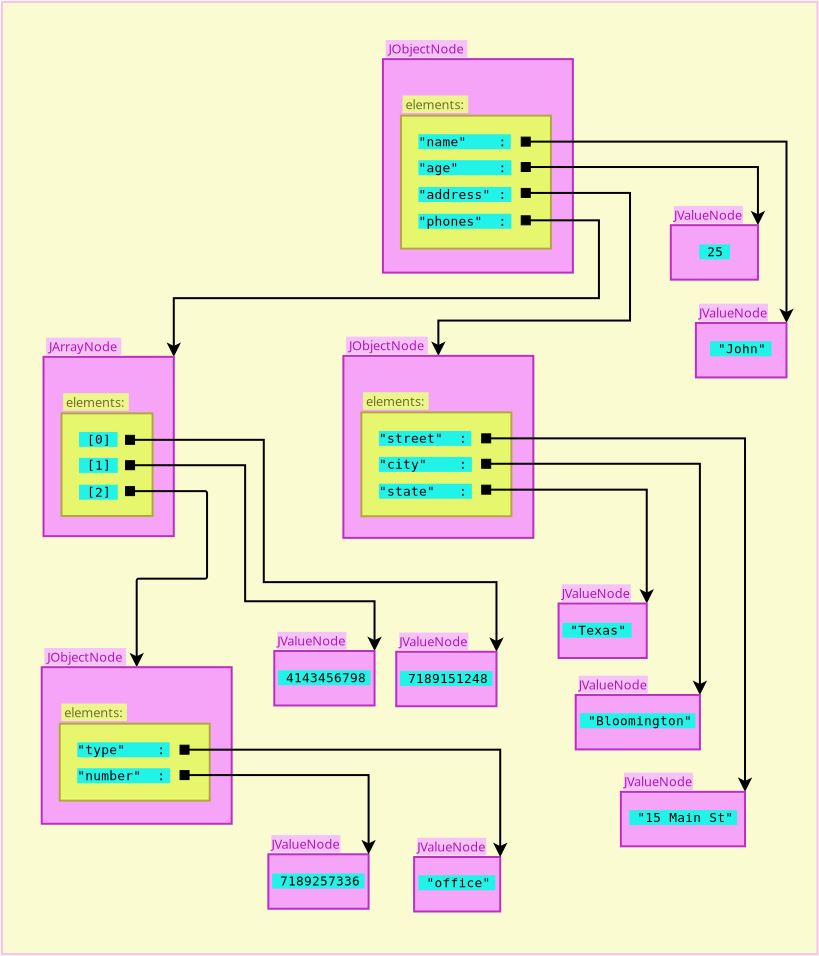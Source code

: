<?xml version="1.0" encoding="UTF-8"?>
<dia:diagram xmlns:dia="http://www.lysator.liu.se/~alla/dia/">
  <dia:layer name="Background" visible="true" active="true">
    <dia:object type="Standard - Box" version="0" id="O0">
      <dia:attribute name="obj_pos">
        <dia:point val="1.76,-0.874"/>
      </dia:attribute>
      <dia:attribute name="obj_bb">
        <dia:rectangle val="1.711,-0.924;42.581,46.781"/>
      </dia:attribute>
      <dia:attribute name="elem_corner">
        <dia:point val="1.76,-0.874"/>
      </dia:attribute>
      <dia:attribute name="elem_width">
        <dia:real val="40.77"/>
      </dia:attribute>
      <dia:attribute name="elem_height">
        <dia:real val="47.605"/>
      </dia:attribute>
      <dia:attribute name="border_width">
        <dia:real val="0.1"/>
      </dia:attribute>
      <dia:attribute name="border_color">
        <dia:color val="#f7c1f9"/>
      </dia:attribute>
      <dia:attribute name="show_background">
        <dia:boolean val="false"/>
      </dia:attribute>
    </dia:object>
    <dia:object type="Standard - Box" version="0" id="O1">
      <dia:attribute name="obj_pos">
        <dia:point val="20.806,1.982"/>
      </dia:attribute>
      <dia:attribute name="obj_bb">
        <dia:rectangle val="20.756,1.932;30.354,12.707"/>
      </dia:attribute>
      <dia:attribute name="elem_corner">
        <dia:point val="20.806,1.982"/>
      </dia:attribute>
      <dia:attribute name="elem_width">
        <dia:real val="9.498"/>
      </dia:attribute>
      <dia:attribute name="elem_height">
        <dia:real val="10.675"/>
      </dia:attribute>
      <dia:attribute name="border_width">
        <dia:real val="0.1"/>
      </dia:attribute>
      <dia:attribute name="border_color">
        <dia:color val="#ba2fc4"/>
      </dia:attribute>
      <dia:attribute name="inner_color">
        <dia:color val="#f5a4f8"/>
      </dia:attribute>
      <dia:attribute name="show_background">
        <dia:boolean val="true"/>
      </dia:attribute>
    </dia:object>
    <dia:object type="Standard - Box" version="0" id="O2">
      <dia:attribute name="obj_pos">
        <dia:point val="21.706,4.807"/>
      </dia:attribute>
      <dia:attribute name="obj_bb">
        <dia:rectangle val="21.656,4.757;29.256,11.507"/>
      </dia:attribute>
      <dia:attribute name="elem_corner">
        <dia:point val="21.706,4.807"/>
      </dia:attribute>
      <dia:attribute name="elem_width">
        <dia:real val="7.5"/>
      </dia:attribute>
      <dia:attribute name="elem_height">
        <dia:real val="6.65"/>
      </dia:attribute>
      <dia:attribute name="border_width">
        <dia:real val="0.1"/>
      </dia:attribute>
      <dia:attribute name="border_color">
        <dia:color val="#b2a83f"/>
      </dia:attribute>
      <dia:attribute name="inner_color">
        <dia:color val="#e7f76d"/>
      </dia:attribute>
      <dia:attribute name="show_background">
        <dia:boolean val="true"/>
      </dia:attribute>
    </dia:object>
    <dia:object type="Standard - Text" version="1" id="O3">
      <dia:attribute name="obj_pos">
        <dia:point val="22.581,6.332"/>
      </dia:attribute>
      <dia:attribute name="obj_bb">
        <dia:rectangle val="22.581,5.718;27.219,6.519"/>
      </dia:attribute>
      <dia:attribute name="text">
        <dia:composite type="text">
          <dia:attribute name="string">
            <dia:string>#"name"    : #</dia:string>
          </dia:attribute>
          <dia:attribute name="font">
            <dia:font family="Bitstream Vera Sans Mono" style="0" name="Courier"/>
          </dia:attribute>
          <dia:attribute name="height">
            <dia:real val="0.8"/>
          </dia:attribute>
          <dia:attribute name="pos">
            <dia:point val="22.581,6.332"/>
          </dia:attribute>
          <dia:attribute name="color">
            <dia:color val="#000000"/>
          </dia:attribute>
          <dia:attribute name="alignment">
            <dia:enum val="0"/>
          </dia:attribute>
        </dia:composite>
      </dia:attribute>
      <dia:attribute name="valign">
        <dia:enum val="3"/>
      </dia:attribute>
      <dia:attribute name="fill_color">
        <dia:color val="#21f3e9"/>
      </dia:attribute>
      <dia:attribute name="show_background">
        <dia:boolean val="true"/>
      </dia:attribute>
    </dia:object>
    <dia:object type="Standard - Text" version="1" id="O4">
      <dia:attribute name="obj_pos">
        <dia:point val="22.581,7.632"/>
      </dia:attribute>
      <dia:attribute name="obj_bb">
        <dia:rectangle val="22.581,7.016;27.249,7.822"/>
      </dia:attribute>
      <dia:attribute name="text">
        <dia:composite type="text">
          <dia:attribute name="string">
            <dia:string>#"age"     : #</dia:string>
          </dia:attribute>
          <dia:attribute name="font">
            <dia:font family="Bitstream Vera Sans Mono" style="0" name="Courier"/>
          </dia:attribute>
          <dia:attribute name="height">
            <dia:real val="0.804"/>
          </dia:attribute>
          <dia:attribute name="pos">
            <dia:point val="22.581,7.632"/>
          </dia:attribute>
          <dia:attribute name="color">
            <dia:color val="#000000"/>
          </dia:attribute>
          <dia:attribute name="alignment">
            <dia:enum val="0"/>
          </dia:attribute>
        </dia:composite>
      </dia:attribute>
      <dia:attribute name="valign">
        <dia:enum val="3"/>
      </dia:attribute>
      <dia:attribute name="fill_color">
        <dia:color val="#21f3e9"/>
      </dia:attribute>
      <dia:attribute name="show_background">
        <dia:boolean val="true"/>
      </dia:attribute>
    </dia:object>
    <dia:object type="Standard - Text" version="1" id="O5">
      <dia:attribute name="obj_pos">
        <dia:point val="22.581,8.972"/>
      </dia:attribute>
      <dia:attribute name="obj_bb">
        <dia:rectangle val="22.581,8.356;27.249,9.162"/>
      </dia:attribute>
      <dia:attribute name="text">
        <dia:composite type="text">
          <dia:attribute name="string">
            <dia:string>#"address" : #</dia:string>
          </dia:attribute>
          <dia:attribute name="font">
            <dia:font family="Bitstream Vera Sans Mono" style="0" name="Courier"/>
          </dia:attribute>
          <dia:attribute name="height">
            <dia:real val="0.804"/>
          </dia:attribute>
          <dia:attribute name="pos">
            <dia:point val="22.581,8.972"/>
          </dia:attribute>
          <dia:attribute name="color">
            <dia:color val="#000000"/>
          </dia:attribute>
          <dia:attribute name="alignment">
            <dia:enum val="0"/>
          </dia:attribute>
        </dia:composite>
      </dia:attribute>
      <dia:attribute name="valign">
        <dia:enum val="3"/>
      </dia:attribute>
      <dia:attribute name="fill_color">
        <dia:color val="#21f3e9"/>
      </dia:attribute>
      <dia:attribute name="show_background">
        <dia:boolean val="true"/>
      </dia:attribute>
    </dia:object>
    <dia:object type="Standard - Text" version="1" id="O6">
      <dia:attribute name="obj_pos">
        <dia:point val="22.581,10.312"/>
      </dia:attribute>
      <dia:attribute name="obj_bb">
        <dia:rectangle val="22.581,9.696;27.249,10.502"/>
      </dia:attribute>
      <dia:attribute name="text">
        <dia:composite type="text">
          <dia:attribute name="string">
            <dia:string>#"phones"  : #</dia:string>
          </dia:attribute>
          <dia:attribute name="font">
            <dia:font family="Bitstream Vera Sans Mono" style="0" name="Courier"/>
          </dia:attribute>
          <dia:attribute name="height">
            <dia:real val="0.804"/>
          </dia:attribute>
          <dia:attribute name="pos">
            <dia:point val="22.581,10.312"/>
          </dia:attribute>
          <dia:attribute name="color">
            <dia:color val="#000000"/>
          </dia:attribute>
          <dia:attribute name="alignment">
            <dia:enum val="0"/>
          </dia:attribute>
        </dia:composite>
      </dia:attribute>
      <dia:attribute name="valign">
        <dia:enum val="3"/>
      </dia:attribute>
      <dia:attribute name="fill_color">
        <dia:color val="#21f3e9"/>
      </dia:attribute>
      <dia:attribute name="show_background">
        <dia:boolean val="true"/>
      </dia:attribute>
    </dia:object>
    <dia:object type="Standard - Box" version="0" id="O7">
      <dia:attribute name="obj_pos">
        <dia:point val="27.722,5.882"/>
      </dia:attribute>
      <dia:attribute name="obj_bb">
        <dia:rectangle val="27.722,5.882;28.172,6.332"/>
      </dia:attribute>
      <dia:attribute name="elem_corner">
        <dia:point val="27.722,5.882"/>
      </dia:attribute>
      <dia:attribute name="elem_width">
        <dia:real val="0.45"/>
      </dia:attribute>
      <dia:attribute name="elem_height">
        <dia:real val="0.45"/>
      </dia:attribute>
      <dia:attribute name="border_width">
        <dia:real val="4.147e-40"/>
      </dia:attribute>
      <dia:attribute name="inner_color">
        <dia:color val="#000000"/>
      </dia:attribute>
      <dia:attribute name="show_background">
        <dia:boolean val="true"/>
      </dia:attribute>
    </dia:object>
    <dia:object type="Standard - Box" version="0" id="O8">
      <dia:attribute name="obj_pos">
        <dia:point val="27.722,7.152"/>
      </dia:attribute>
      <dia:attribute name="obj_bb">
        <dia:rectangle val="27.722,7.152;28.172,7.602"/>
      </dia:attribute>
      <dia:attribute name="elem_corner">
        <dia:point val="27.722,7.152"/>
      </dia:attribute>
      <dia:attribute name="elem_width">
        <dia:real val="0.45"/>
      </dia:attribute>
      <dia:attribute name="elem_height">
        <dia:real val="0.45"/>
      </dia:attribute>
      <dia:attribute name="border_width">
        <dia:real val="4.147e-40"/>
      </dia:attribute>
      <dia:attribute name="inner_color">
        <dia:color val="#000000"/>
      </dia:attribute>
      <dia:attribute name="show_background">
        <dia:boolean val="true"/>
      </dia:attribute>
    </dia:object>
    <dia:object type="Standard - Box" version="0" id="O9">
      <dia:attribute name="obj_pos">
        <dia:point val="27.722,8.447"/>
      </dia:attribute>
      <dia:attribute name="obj_bb">
        <dia:rectangle val="27.722,8.447;28.172,8.897"/>
      </dia:attribute>
      <dia:attribute name="elem_corner">
        <dia:point val="27.722,8.447"/>
      </dia:attribute>
      <dia:attribute name="elem_width">
        <dia:real val="0.45"/>
      </dia:attribute>
      <dia:attribute name="elem_height">
        <dia:real val="0.45"/>
      </dia:attribute>
      <dia:attribute name="border_width">
        <dia:real val="4.147e-40"/>
      </dia:attribute>
      <dia:attribute name="inner_color">
        <dia:color val="#000000"/>
      </dia:attribute>
      <dia:attribute name="show_background">
        <dia:boolean val="true"/>
      </dia:attribute>
    </dia:object>
    <dia:object type="Standard - Box" version="0" id="O10">
      <dia:attribute name="obj_pos">
        <dia:point val="27.722,9.817"/>
      </dia:attribute>
      <dia:attribute name="obj_bb">
        <dia:rectangle val="27.722,9.817;28.172,10.267"/>
      </dia:attribute>
      <dia:attribute name="elem_corner">
        <dia:point val="27.722,9.817"/>
      </dia:attribute>
      <dia:attribute name="elem_width">
        <dia:real val="0.45"/>
      </dia:attribute>
      <dia:attribute name="elem_height">
        <dia:real val="0.45"/>
      </dia:attribute>
      <dia:attribute name="border_width">
        <dia:real val="4.147e-40"/>
      </dia:attribute>
      <dia:attribute name="inner_color">
        <dia:color val="#000000"/>
      </dia:attribute>
      <dia:attribute name="show_background">
        <dia:boolean val="true"/>
      </dia:attribute>
    </dia:object>
    <dia:object type="Standard - Text" version="1" id="O11">
      <dia:attribute name="obj_pos">
        <dia:point val="20.936,1.707"/>
      </dia:attribute>
      <dia:attribute name="obj_bb">
        <dia:rectangle val="20.936,1.093;25.312,1.894"/>
      </dia:attribute>
      <dia:attribute name="text">
        <dia:composite type="text">
          <dia:attribute name="string">
            <dia:string># JObjectNode #</dia:string>
          </dia:attribute>
          <dia:attribute name="font">
            <dia:font family="sans" style="0" name="Helvetica"/>
          </dia:attribute>
          <dia:attribute name="height">
            <dia:real val="0.8"/>
          </dia:attribute>
          <dia:attribute name="pos">
            <dia:point val="20.936,1.707"/>
          </dia:attribute>
          <dia:attribute name="color">
            <dia:color val="#b116bc"/>
          </dia:attribute>
          <dia:attribute name="alignment">
            <dia:enum val="0"/>
          </dia:attribute>
        </dia:composite>
      </dia:attribute>
      <dia:attribute name="valign">
        <dia:enum val="3"/>
      </dia:attribute>
      <dia:attribute name="fill_color">
        <dia:color val="#f7c1f9"/>
      </dia:attribute>
      <dia:attribute name="show_background">
        <dia:boolean val="true"/>
      </dia:attribute>
    </dia:object>
    <dia:object type="Standard - Text" version="1" id="O12">
      <dia:attribute name="obj_pos">
        <dia:point val="21.785,4.486"/>
      </dia:attribute>
      <dia:attribute name="obj_bb">
        <dia:rectangle val="21.785,3.873;25.396,4.674"/>
      </dia:attribute>
      <dia:attribute name="text">
        <dia:composite type="text">
          <dia:attribute name="string">
            <dia:string># elements: #</dia:string>
          </dia:attribute>
          <dia:attribute name="font">
            <dia:font family="sans" style="0" name="Helvetica"/>
          </dia:attribute>
          <dia:attribute name="height">
            <dia:real val="0.8"/>
          </dia:attribute>
          <dia:attribute name="pos">
            <dia:point val="21.785,4.486"/>
          </dia:attribute>
          <dia:attribute name="color">
            <dia:color val="#756e27"/>
          </dia:attribute>
          <dia:attribute name="alignment">
            <dia:enum val="0"/>
          </dia:attribute>
        </dia:composite>
      </dia:attribute>
      <dia:attribute name="valign">
        <dia:enum val="3"/>
      </dia:attribute>
      <dia:attribute name="fill_color">
        <dia:color val="#ebf78d"/>
      </dia:attribute>
      <dia:attribute name="show_background">
        <dia:boolean val="true"/>
      </dia:attribute>
    </dia:object>
    <dia:object type="Standard - ZigZagLine" version="1" id="O13">
      <dia:attribute name="obj_pos">
        <dia:point val="28.172,6.107"/>
      </dia:attribute>
      <dia:attribute name="obj_bb">
        <dia:rectangle val="28.122,6.057;41.345,15.286"/>
      </dia:attribute>
      <dia:attribute name="orth_points">
        <dia:point val="28.172,6.107"/>
        <dia:point val="40.984,6.107"/>
        <dia:point val="40.984,15.174"/>
      </dia:attribute>
      <dia:attribute name="orth_orient">
        <dia:enum val="0"/>
        <dia:enum val="1"/>
      </dia:attribute>
      <dia:attribute name="autorouting">
        <dia:boolean val="false"/>
      </dia:attribute>
      <dia:attribute name="end_arrow">
        <dia:enum val="22"/>
      </dia:attribute>
      <dia:attribute name="end_arrow_length">
        <dia:real val="0.5"/>
      </dia:attribute>
      <dia:attribute name="end_arrow_width">
        <dia:real val="0.5"/>
      </dia:attribute>
      <dia:connections>
        <dia:connection handle="0" to="O7" connection="4"/>
        <dia:connection handle="1" to="O46" connection="2"/>
      </dia:connections>
    </dia:object>
    <dia:object type="Standard - ZigZagLine" version="1" id="O14">
      <dia:attribute name="obj_pos">
        <dia:point val="28.172,7.377"/>
      </dia:attribute>
      <dia:attribute name="obj_bb">
        <dia:rectangle val="28.122,7.327;39.919,10.396"/>
      </dia:attribute>
      <dia:attribute name="orth_points">
        <dia:point val="28.172,7.377"/>
        <dia:point val="39.557,7.377"/>
        <dia:point val="39.557,10.284"/>
      </dia:attribute>
      <dia:attribute name="orth_orient">
        <dia:enum val="0"/>
        <dia:enum val="1"/>
      </dia:attribute>
      <dia:attribute name="autorouting">
        <dia:boolean val="false"/>
      </dia:attribute>
      <dia:attribute name="end_arrow">
        <dia:enum val="22"/>
      </dia:attribute>
      <dia:attribute name="end_arrow_length">
        <dia:real val="0.5"/>
      </dia:attribute>
      <dia:attribute name="end_arrow_width">
        <dia:real val="0.5"/>
      </dia:attribute>
      <dia:connections>
        <dia:connection handle="0" to="O8" connection="4"/>
        <dia:connection handle="1" to="O43" connection="2"/>
      </dia:connections>
    </dia:object>
    <dia:object type="Standard - ZigZagLine" version="1" id="O15">
      <dia:attribute name="obj_pos">
        <dia:point val="28.172,8.672"/>
      </dia:attribute>
      <dia:attribute name="obj_bb">
        <dia:rectangle val="23.216,8.622;33.211,16.931"/>
      </dia:attribute>
      <dia:attribute name="orth_points">
        <dia:point val="28.172,8.672"/>
        <dia:point val="33.161,8.672"/>
        <dia:point val="33.161,15.054"/>
        <dia:point val="23.578,15.054"/>
        <dia:point val="23.578,16.819"/>
      </dia:attribute>
      <dia:attribute name="orth_orient">
        <dia:enum val="0"/>
        <dia:enum val="1"/>
        <dia:enum val="0"/>
        <dia:enum val="1"/>
      </dia:attribute>
      <dia:attribute name="autorouting">
        <dia:boolean val="false"/>
      </dia:attribute>
      <dia:attribute name="end_arrow">
        <dia:enum val="22"/>
      </dia:attribute>
      <dia:attribute name="end_arrow_length">
        <dia:real val="0.5"/>
      </dia:attribute>
      <dia:attribute name="end_arrow_width">
        <dia:real val="0.5"/>
      </dia:attribute>
      <dia:connections>
        <dia:connection handle="0" to="O9" connection="4"/>
        <dia:connection handle="1" to="O17" connection="1"/>
      </dia:connections>
    </dia:object>
    <dia:object type="Standard - ZigZagLine" version="1" id="O16">
      <dia:attribute name="obj_pos">
        <dia:point val="28.172,10.042"/>
      </dia:attribute>
      <dia:attribute name="obj_bb">
        <dia:rectangle val="9.987,9.992;31.656,16.98"/>
      </dia:attribute>
      <dia:attribute name="orth_points">
        <dia:point val="28.172,10.042"/>
        <dia:point val="31.606,10.042"/>
        <dia:point val="31.606,13.934"/>
        <dia:point val="10.349,13.934"/>
        <dia:point val="10.349,16.868"/>
      </dia:attribute>
      <dia:attribute name="orth_orient">
        <dia:enum val="0"/>
        <dia:enum val="1"/>
        <dia:enum val="0"/>
        <dia:enum val="1"/>
      </dia:attribute>
      <dia:attribute name="autorouting">
        <dia:boolean val="false"/>
      </dia:attribute>
      <dia:attribute name="end_arrow">
        <dia:enum val="22"/>
      </dia:attribute>
      <dia:attribute name="end_arrow_length">
        <dia:real val="0.5"/>
      </dia:attribute>
      <dia:attribute name="end_arrow_width">
        <dia:real val="0.5"/>
      </dia:attribute>
      <dia:connections>
        <dia:connection handle="0" to="O10" connection="4"/>
        <dia:connection handle="1" to="O30" connection="2"/>
      </dia:connections>
    </dia:object>
    <dia:object type="Standard - Box" version="0" id="O17">
      <dia:attribute name="obj_pos">
        <dia:point val="18.829,16.819"/>
      </dia:attribute>
      <dia:attribute name="obj_bb">
        <dia:rectangle val="18.779,16.769;28.377,25.969"/>
      </dia:attribute>
      <dia:attribute name="elem_corner">
        <dia:point val="18.829,16.819"/>
      </dia:attribute>
      <dia:attribute name="elem_width">
        <dia:real val="9.498"/>
      </dia:attribute>
      <dia:attribute name="elem_height">
        <dia:real val="9.1"/>
      </dia:attribute>
      <dia:attribute name="border_width">
        <dia:real val="0.1"/>
      </dia:attribute>
      <dia:attribute name="border_color">
        <dia:color val="#ba2fc4"/>
      </dia:attribute>
      <dia:attribute name="inner_color">
        <dia:color val="#f5a4f8"/>
      </dia:attribute>
      <dia:attribute name="show_background">
        <dia:boolean val="true"/>
      </dia:attribute>
    </dia:object>
    <dia:object type="Standard - Box" version="0" id="O18">
      <dia:attribute name="obj_pos">
        <dia:point val="19.729,19.644"/>
      </dia:attribute>
      <dia:attribute name="obj_bb">
        <dia:rectangle val="19.679,19.594;27.279,24.889"/>
      </dia:attribute>
      <dia:attribute name="elem_corner">
        <dia:point val="19.729,19.644"/>
      </dia:attribute>
      <dia:attribute name="elem_width">
        <dia:real val="7.5"/>
      </dia:attribute>
      <dia:attribute name="elem_height">
        <dia:real val="5.195"/>
      </dia:attribute>
      <dia:attribute name="border_width">
        <dia:real val="0.1"/>
      </dia:attribute>
      <dia:attribute name="border_color">
        <dia:color val="#b2a83f"/>
      </dia:attribute>
      <dia:attribute name="inner_color">
        <dia:color val="#e7f76d"/>
      </dia:attribute>
      <dia:attribute name="show_background">
        <dia:boolean val="true"/>
      </dia:attribute>
    </dia:object>
    <dia:object type="Standard - Text" version="1" id="O19">
      <dia:attribute name="obj_pos">
        <dia:point val="20.604,21.169"/>
      </dia:attribute>
      <dia:attribute name="obj_bb">
        <dia:rectangle val="20.604,20.555;25.242,21.356"/>
      </dia:attribute>
      <dia:attribute name="text">
        <dia:composite type="text">
          <dia:attribute name="string">
            <dia:string>#"street"  : #</dia:string>
          </dia:attribute>
          <dia:attribute name="font">
            <dia:font family="Bitstream Vera Sans Mono" style="0" name="Courier"/>
          </dia:attribute>
          <dia:attribute name="height">
            <dia:real val="0.8"/>
          </dia:attribute>
          <dia:attribute name="pos">
            <dia:point val="20.604,21.169"/>
          </dia:attribute>
          <dia:attribute name="color">
            <dia:color val="#000000"/>
          </dia:attribute>
          <dia:attribute name="alignment">
            <dia:enum val="0"/>
          </dia:attribute>
        </dia:composite>
      </dia:attribute>
      <dia:attribute name="valign">
        <dia:enum val="3"/>
      </dia:attribute>
      <dia:attribute name="fill_color">
        <dia:color val="#21f3e9"/>
      </dia:attribute>
      <dia:attribute name="show_background">
        <dia:boolean val="true"/>
      </dia:attribute>
    </dia:object>
    <dia:object type="Standard - Text" version="1" id="O20">
      <dia:attribute name="obj_pos">
        <dia:point val="20.604,22.469"/>
      </dia:attribute>
      <dia:attribute name="obj_bb">
        <dia:rectangle val="20.604,21.853;25.273,22.659"/>
      </dia:attribute>
      <dia:attribute name="text">
        <dia:composite type="text">
          <dia:attribute name="string">
            <dia:string>#"city"    : #</dia:string>
          </dia:attribute>
          <dia:attribute name="font">
            <dia:font family="Bitstream Vera Sans Mono" style="0" name="Courier"/>
          </dia:attribute>
          <dia:attribute name="height">
            <dia:real val="0.804"/>
          </dia:attribute>
          <dia:attribute name="pos">
            <dia:point val="20.604,22.469"/>
          </dia:attribute>
          <dia:attribute name="color">
            <dia:color val="#000000"/>
          </dia:attribute>
          <dia:attribute name="alignment">
            <dia:enum val="0"/>
          </dia:attribute>
        </dia:composite>
      </dia:attribute>
      <dia:attribute name="valign">
        <dia:enum val="3"/>
      </dia:attribute>
      <dia:attribute name="fill_color">
        <dia:color val="#21f3e9"/>
      </dia:attribute>
      <dia:attribute name="show_background">
        <dia:boolean val="true"/>
      </dia:attribute>
    </dia:object>
    <dia:object type="Standard - Text" version="1" id="O21">
      <dia:attribute name="obj_pos">
        <dia:point val="20.604,23.809"/>
      </dia:attribute>
      <dia:attribute name="obj_bb">
        <dia:rectangle val="20.604,23.193;25.273,23.999"/>
      </dia:attribute>
      <dia:attribute name="text">
        <dia:composite type="text">
          <dia:attribute name="string">
            <dia:string>#"state"   : #</dia:string>
          </dia:attribute>
          <dia:attribute name="font">
            <dia:font family="Bitstream Vera Sans Mono" style="0" name="Courier"/>
          </dia:attribute>
          <dia:attribute name="height">
            <dia:real val="0.804"/>
          </dia:attribute>
          <dia:attribute name="pos">
            <dia:point val="20.604,23.809"/>
          </dia:attribute>
          <dia:attribute name="color">
            <dia:color val="#000000"/>
          </dia:attribute>
          <dia:attribute name="alignment">
            <dia:enum val="0"/>
          </dia:attribute>
        </dia:composite>
      </dia:attribute>
      <dia:attribute name="valign">
        <dia:enum val="3"/>
      </dia:attribute>
      <dia:attribute name="fill_color">
        <dia:color val="#21f3e9"/>
      </dia:attribute>
      <dia:attribute name="show_background">
        <dia:boolean val="true"/>
      </dia:attribute>
    </dia:object>
    <dia:object type="Standard - Box" version="0" id="O22">
      <dia:attribute name="obj_pos">
        <dia:point val="25.745,20.719"/>
      </dia:attribute>
      <dia:attribute name="obj_bb">
        <dia:rectangle val="25.745,20.719;26.195,21.169"/>
      </dia:attribute>
      <dia:attribute name="elem_corner">
        <dia:point val="25.745,20.719"/>
      </dia:attribute>
      <dia:attribute name="elem_width">
        <dia:real val="0.45"/>
      </dia:attribute>
      <dia:attribute name="elem_height">
        <dia:real val="0.45"/>
      </dia:attribute>
      <dia:attribute name="border_width">
        <dia:real val="4.147e-40"/>
      </dia:attribute>
      <dia:attribute name="inner_color">
        <dia:color val="#000000"/>
      </dia:attribute>
      <dia:attribute name="show_background">
        <dia:boolean val="true"/>
      </dia:attribute>
    </dia:object>
    <dia:object type="Standard - Box" version="0" id="O23">
      <dia:attribute name="obj_pos">
        <dia:point val="25.745,21.989"/>
      </dia:attribute>
      <dia:attribute name="obj_bb">
        <dia:rectangle val="25.745,21.989;26.195,22.439"/>
      </dia:attribute>
      <dia:attribute name="elem_corner">
        <dia:point val="25.745,21.989"/>
      </dia:attribute>
      <dia:attribute name="elem_width">
        <dia:real val="0.45"/>
      </dia:attribute>
      <dia:attribute name="elem_height">
        <dia:real val="0.45"/>
      </dia:attribute>
      <dia:attribute name="border_width">
        <dia:real val="4.147e-40"/>
      </dia:attribute>
      <dia:attribute name="inner_color">
        <dia:color val="#000000"/>
      </dia:attribute>
      <dia:attribute name="show_background">
        <dia:boolean val="true"/>
      </dia:attribute>
    </dia:object>
    <dia:object type="Standard - Box" version="0" id="O24">
      <dia:attribute name="obj_pos">
        <dia:point val="25.745,23.284"/>
      </dia:attribute>
      <dia:attribute name="obj_bb">
        <dia:rectangle val="25.745,23.284;26.195,23.734"/>
      </dia:attribute>
      <dia:attribute name="elem_corner">
        <dia:point val="25.745,23.284"/>
      </dia:attribute>
      <dia:attribute name="elem_width">
        <dia:real val="0.45"/>
      </dia:attribute>
      <dia:attribute name="elem_height">
        <dia:real val="0.45"/>
      </dia:attribute>
      <dia:attribute name="border_width">
        <dia:real val="4.147e-40"/>
      </dia:attribute>
      <dia:attribute name="inner_color">
        <dia:color val="#000000"/>
      </dia:attribute>
      <dia:attribute name="show_background">
        <dia:boolean val="true"/>
      </dia:attribute>
    </dia:object>
    <dia:object type="Standard - Text" version="1" id="O25">
      <dia:attribute name="obj_pos">
        <dia:point val="18.959,16.544"/>
      </dia:attribute>
      <dia:attribute name="obj_bb">
        <dia:rectangle val="18.959,15.931;23.335,16.731"/>
      </dia:attribute>
      <dia:attribute name="text">
        <dia:composite type="text">
          <dia:attribute name="string">
            <dia:string># JObjectNode #</dia:string>
          </dia:attribute>
          <dia:attribute name="font">
            <dia:font family="sans" style="0" name="Helvetica"/>
          </dia:attribute>
          <dia:attribute name="height">
            <dia:real val="0.8"/>
          </dia:attribute>
          <dia:attribute name="pos">
            <dia:point val="18.959,16.544"/>
          </dia:attribute>
          <dia:attribute name="color">
            <dia:color val="#b116bc"/>
          </dia:attribute>
          <dia:attribute name="alignment">
            <dia:enum val="0"/>
          </dia:attribute>
        </dia:composite>
      </dia:attribute>
      <dia:attribute name="valign">
        <dia:enum val="3"/>
      </dia:attribute>
      <dia:attribute name="fill_color">
        <dia:color val="#f7c1f9"/>
      </dia:attribute>
      <dia:attribute name="show_background">
        <dia:boolean val="true"/>
      </dia:attribute>
    </dia:object>
    <dia:object type="Standard - Text" version="1" id="O26">
      <dia:attribute name="obj_pos">
        <dia:point val="19.808,19.323"/>
      </dia:attribute>
      <dia:attribute name="obj_bb">
        <dia:rectangle val="19.808,18.71;23.419,19.511"/>
      </dia:attribute>
      <dia:attribute name="text">
        <dia:composite type="text">
          <dia:attribute name="string">
            <dia:string># elements: #</dia:string>
          </dia:attribute>
          <dia:attribute name="font">
            <dia:font family="sans" style="0" name="Helvetica"/>
          </dia:attribute>
          <dia:attribute name="height">
            <dia:real val="0.8"/>
          </dia:attribute>
          <dia:attribute name="pos">
            <dia:point val="19.808,19.323"/>
          </dia:attribute>
          <dia:attribute name="color">
            <dia:color val="#756e27"/>
          </dia:attribute>
          <dia:attribute name="alignment">
            <dia:enum val="0"/>
          </dia:attribute>
        </dia:composite>
      </dia:attribute>
      <dia:attribute name="valign">
        <dia:enum val="3"/>
      </dia:attribute>
      <dia:attribute name="fill_color">
        <dia:color val="#ebf78d"/>
      </dia:attribute>
      <dia:attribute name="show_background">
        <dia:boolean val="true"/>
      </dia:attribute>
    </dia:object>
    <dia:object type="Standard - ZigZagLine" version="1" id="O27">
      <dia:attribute name="obj_pos">
        <dia:point val="26.195,20.944"/>
      </dia:attribute>
      <dia:attribute name="obj_bb">
        <dia:rectangle val="26.145,20.894;39.273,38.728"/>
      </dia:attribute>
      <dia:attribute name="orth_points">
        <dia:point val="26.195,20.944"/>
        <dia:point val="38.911,20.944"/>
        <dia:point val="38.911,38.617"/>
      </dia:attribute>
      <dia:attribute name="orth_orient">
        <dia:enum val="0"/>
        <dia:enum val="1"/>
      </dia:attribute>
      <dia:attribute name="autorouting">
        <dia:boolean val="false"/>
      </dia:attribute>
      <dia:attribute name="end_arrow">
        <dia:enum val="22"/>
      </dia:attribute>
      <dia:attribute name="end_arrow_length">
        <dia:real val="0.5"/>
      </dia:attribute>
      <dia:attribute name="end_arrow_width">
        <dia:real val="0.5"/>
      </dia:attribute>
      <dia:connections>
        <dia:connection handle="0" to="O22" connection="4"/>
        <dia:connection handle="1" to="O55" connection="2"/>
      </dia:connections>
    </dia:object>
    <dia:object type="Standard - ZigZagLine" version="1" id="O28">
      <dia:attribute name="obj_pos">
        <dia:point val="26.195,22.214"/>
      </dia:attribute>
      <dia:attribute name="obj_bb">
        <dia:rectangle val="26.145,22.164;37.016,33.885"/>
      </dia:attribute>
      <dia:attribute name="orth_points">
        <dia:point val="26.195,22.214"/>
        <dia:point val="36.655,22.214"/>
        <dia:point val="36.655,33.773"/>
      </dia:attribute>
      <dia:attribute name="orth_orient">
        <dia:enum val="0"/>
        <dia:enum val="1"/>
      </dia:attribute>
      <dia:attribute name="autorouting">
        <dia:boolean val="false"/>
      </dia:attribute>
      <dia:attribute name="end_arrow">
        <dia:enum val="22"/>
      </dia:attribute>
      <dia:attribute name="end_arrow_length">
        <dia:real val="0.5"/>
      </dia:attribute>
      <dia:attribute name="end_arrow_width">
        <dia:real val="0.5"/>
      </dia:attribute>
      <dia:connections>
        <dia:connection handle="0" to="O23" connection="4"/>
        <dia:connection handle="1" to="O52" connection="2"/>
      </dia:connections>
    </dia:object>
    <dia:object type="Standard - ZigZagLine" version="1" id="O29">
      <dia:attribute name="obj_pos">
        <dia:point val="26.195,23.509"/>
      </dia:attribute>
      <dia:attribute name="obj_bb">
        <dia:rectangle val="26.145,23.459;34.359,29.313"/>
      </dia:attribute>
      <dia:attribute name="orth_points">
        <dia:point val="26.195,23.509"/>
        <dia:point val="33.997,23.509"/>
        <dia:point val="33.997,29.201"/>
      </dia:attribute>
      <dia:attribute name="orth_orient">
        <dia:enum val="0"/>
        <dia:enum val="1"/>
      </dia:attribute>
      <dia:attribute name="autorouting">
        <dia:boolean val="false"/>
      </dia:attribute>
      <dia:attribute name="end_arrow">
        <dia:enum val="22"/>
      </dia:attribute>
      <dia:attribute name="end_arrow_length">
        <dia:real val="0.5"/>
      </dia:attribute>
      <dia:attribute name="end_arrow_width">
        <dia:real val="0.5"/>
      </dia:attribute>
      <dia:connections>
        <dia:connection handle="0" to="O24" connection="4"/>
        <dia:connection handle="1" to="O49" connection="2"/>
      </dia:connections>
    </dia:object>
    <dia:object type="Standard - Box" version="0" id="O30">
      <dia:attribute name="obj_pos">
        <dia:point val="3.836,16.868"/>
      </dia:attribute>
      <dia:attribute name="obj_bb">
        <dia:rectangle val="3.786,16.818;10.399,25.884"/>
      </dia:attribute>
      <dia:attribute name="elem_corner">
        <dia:point val="3.836,16.868"/>
      </dia:attribute>
      <dia:attribute name="elem_width">
        <dia:real val="6.513"/>
      </dia:attribute>
      <dia:attribute name="elem_height">
        <dia:real val="8.966"/>
      </dia:attribute>
      <dia:attribute name="border_width">
        <dia:real val="0.1"/>
      </dia:attribute>
      <dia:attribute name="border_color">
        <dia:color val="#ba2fc4"/>
      </dia:attribute>
      <dia:attribute name="inner_color">
        <dia:color val="#f5a4f8"/>
      </dia:attribute>
      <dia:attribute name="show_background">
        <dia:boolean val="true"/>
      </dia:attribute>
    </dia:object>
    <dia:object type="Standard - Box" version="0" id="O31">
      <dia:attribute name="obj_pos">
        <dia:point val="4.736,19.693"/>
      </dia:attribute>
      <dia:attribute name="obj_bb">
        <dia:rectangle val="4.686,19.643;9.34,24.874"/>
      </dia:attribute>
      <dia:attribute name="elem_corner">
        <dia:point val="4.736,19.693"/>
      </dia:attribute>
      <dia:attribute name="elem_width">
        <dia:real val="4.554"/>
      </dia:attribute>
      <dia:attribute name="elem_height">
        <dia:real val="5.131"/>
      </dia:attribute>
      <dia:attribute name="border_width">
        <dia:real val="0.1"/>
      </dia:attribute>
      <dia:attribute name="border_color">
        <dia:color val="#b2a83f"/>
      </dia:attribute>
      <dia:attribute name="inner_color">
        <dia:color val="#e7f76d"/>
      </dia:attribute>
      <dia:attribute name="show_background">
        <dia:boolean val="true"/>
      </dia:attribute>
    </dia:object>
    <dia:object type="Standard - Text" version="1" id="O32">
      <dia:attribute name="obj_pos">
        <dia:point val="5.611,21.218"/>
      </dia:attribute>
      <dia:attribute name="obj_bb">
        <dia:rectangle val="5.611,20.604;7.554,21.405"/>
      </dia:attribute>
      <dia:attribute name="text">
        <dia:composite type="text">
          <dia:attribute name="string">
            <dia:string># [0] #</dia:string>
          </dia:attribute>
          <dia:attribute name="font">
            <dia:font family="Bitstream Vera Sans Mono" style="0" name="Courier"/>
          </dia:attribute>
          <dia:attribute name="height">
            <dia:real val="0.8"/>
          </dia:attribute>
          <dia:attribute name="pos">
            <dia:point val="5.611,21.218"/>
          </dia:attribute>
          <dia:attribute name="color">
            <dia:color val="#000000"/>
          </dia:attribute>
          <dia:attribute name="alignment">
            <dia:enum val="0"/>
          </dia:attribute>
        </dia:composite>
      </dia:attribute>
      <dia:attribute name="valign">
        <dia:enum val="3"/>
      </dia:attribute>
      <dia:attribute name="fill_color">
        <dia:color val="#21f3e9"/>
      </dia:attribute>
      <dia:attribute name="show_background">
        <dia:boolean val="true"/>
      </dia:attribute>
    </dia:object>
    <dia:object type="Standard - Text" version="1" id="O33">
      <dia:attribute name="obj_pos">
        <dia:point val="5.611,22.518"/>
      </dia:attribute>
      <dia:attribute name="obj_bb">
        <dia:rectangle val="5.611,21.902;7.567,22.708"/>
      </dia:attribute>
      <dia:attribute name="text">
        <dia:composite type="text">
          <dia:attribute name="string">
            <dia:string># [1] #</dia:string>
          </dia:attribute>
          <dia:attribute name="font">
            <dia:font family="Bitstream Vera Sans Mono" style="0" name="Courier"/>
          </dia:attribute>
          <dia:attribute name="height">
            <dia:real val="0.804"/>
          </dia:attribute>
          <dia:attribute name="pos">
            <dia:point val="5.611,22.518"/>
          </dia:attribute>
          <dia:attribute name="color">
            <dia:color val="#000000"/>
          </dia:attribute>
          <dia:attribute name="alignment">
            <dia:enum val="0"/>
          </dia:attribute>
        </dia:composite>
      </dia:attribute>
      <dia:attribute name="valign">
        <dia:enum val="3"/>
      </dia:attribute>
      <dia:attribute name="fill_color">
        <dia:color val="#21f3e9"/>
      </dia:attribute>
      <dia:attribute name="show_background">
        <dia:boolean val="true"/>
      </dia:attribute>
    </dia:object>
    <dia:object type="Standard - Text" version="1" id="O34">
      <dia:attribute name="obj_pos">
        <dia:point val="5.611,23.858"/>
      </dia:attribute>
      <dia:attribute name="obj_bb">
        <dia:rectangle val="5.611,23.242;7.567,24.048"/>
      </dia:attribute>
      <dia:attribute name="text">
        <dia:composite type="text">
          <dia:attribute name="string">
            <dia:string># [2] #</dia:string>
          </dia:attribute>
          <dia:attribute name="font">
            <dia:font family="Bitstream Vera Sans Mono" style="0" name="Courier"/>
          </dia:attribute>
          <dia:attribute name="height">
            <dia:real val="0.804"/>
          </dia:attribute>
          <dia:attribute name="pos">
            <dia:point val="5.611,23.858"/>
          </dia:attribute>
          <dia:attribute name="color">
            <dia:color val="#000000"/>
          </dia:attribute>
          <dia:attribute name="alignment">
            <dia:enum val="0"/>
          </dia:attribute>
        </dia:composite>
      </dia:attribute>
      <dia:attribute name="valign">
        <dia:enum val="3"/>
      </dia:attribute>
      <dia:attribute name="fill_color">
        <dia:color val="#21f3e9"/>
      </dia:attribute>
      <dia:attribute name="show_background">
        <dia:boolean val="true"/>
      </dia:attribute>
    </dia:object>
    <dia:object type="Standard - Box" version="0" id="O35">
      <dia:attribute name="obj_pos">
        <dia:point val="7.937,20.792"/>
      </dia:attribute>
      <dia:attribute name="obj_bb">
        <dia:rectangle val="7.937,20.792;8.387,21.242"/>
      </dia:attribute>
      <dia:attribute name="elem_corner">
        <dia:point val="7.937,20.792"/>
      </dia:attribute>
      <dia:attribute name="elem_width">
        <dia:real val="0.45"/>
      </dia:attribute>
      <dia:attribute name="elem_height">
        <dia:real val="0.45"/>
      </dia:attribute>
      <dia:attribute name="border_width">
        <dia:real val="4.147e-40"/>
      </dia:attribute>
      <dia:attribute name="inner_color">
        <dia:color val="#000000"/>
      </dia:attribute>
      <dia:attribute name="show_background">
        <dia:boolean val="true"/>
      </dia:attribute>
    </dia:object>
    <dia:object type="Standard - Box" version="0" id="O36">
      <dia:attribute name="obj_pos">
        <dia:point val="7.937,22.062"/>
      </dia:attribute>
      <dia:attribute name="obj_bb">
        <dia:rectangle val="7.937,22.062;8.387,22.512"/>
      </dia:attribute>
      <dia:attribute name="elem_corner">
        <dia:point val="7.937,22.062"/>
      </dia:attribute>
      <dia:attribute name="elem_width">
        <dia:real val="0.45"/>
      </dia:attribute>
      <dia:attribute name="elem_height">
        <dia:real val="0.45"/>
      </dia:attribute>
      <dia:attribute name="border_width">
        <dia:real val="4.147e-40"/>
      </dia:attribute>
      <dia:attribute name="inner_color">
        <dia:color val="#000000"/>
      </dia:attribute>
      <dia:attribute name="show_background">
        <dia:boolean val="true"/>
      </dia:attribute>
    </dia:object>
    <dia:object type="Standard - Box" version="0" id="O37">
      <dia:attribute name="obj_pos">
        <dia:point val="7.937,23.357"/>
      </dia:attribute>
      <dia:attribute name="obj_bb">
        <dia:rectangle val="7.937,23.357;8.387,23.807"/>
      </dia:attribute>
      <dia:attribute name="elem_corner">
        <dia:point val="7.937,23.357"/>
      </dia:attribute>
      <dia:attribute name="elem_width">
        <dia:real val="0.45"/>
      </dia:attribute>
      <dia:attribute name="elem_height">
        <dia:real val="0.45"/>
      </dia:attribute>
      <dia:attribute name="border_width">
        <dia:real val="4.147e-40"/>
      </dia:attribute>
      <dia:attribute name="inner_color">
        <dia:color val="#000000"/>
      </dia:attribute>
      <dia:attribute name="show_background">
        <dia:boolean val="true"/>
      </dia:attribute>
    </dia:object>
    <dia:object type="Standard - Text" version="1" id="O38">
      <dia:attribute name="obj_pos">
        <dia:point val="3.966,16.593"/>
      </dia:attribute>
      <dia:attribute name="obj_bb">
        <dia:rectangle val="3.966,15.979;7.969,16.78"/>
      </dia:attribute>
      <dia:attribute name="text">
        <dia:composite type="text">
          <dia:attribute name="string">
            <dia:string># JArrayNode #</dia:string>
          </dia:attribute>
          <dia:attribute name="font">
            <dia:font family="sans" style="0" name="Helvetica"/>
          </dia:attribute>
          <dia:attribute name="height">
            <dia:real val="0.8"/>
          </dia:attribute>
          <dia:attribute name="pos">
            <dia:point val="3.966,16.593"/>
          </dia:attribute>
          <dia:attribute name="color">
            <dia:color val="#b116bc"/>
          </dia:attribute>
          <dia:attribute name="alignment">
            <dia:enum val="0"/>
          </dia:attribute>
        </dia:composite>
      </dia:attribute>
      <dia:attribute name="valign">
        <dia:enum val="3"/>
      </dia:attribute>
      <dia:attribute name="fill_color">
        <dia:color val="#f7c1f9"/>
      </dia:attribute>
      <dia:attribute name="show_background">
        <dia:boolean val="true"/>
      </dia:attribute>
    </dia:object>
    <dia:object type="Standard - Text" version="1" id="O39">
      <dia:attribute name="obj_pos">
        <dia:point val="4.815,19.372"/>
      </dia:attribute>
      <dia:attribute name="obj_bb">
        <dia:rectangle val="4.815,18.759;8.426,19.56"/>
      </dia:attribute>
      <dia:attribute name="text">
        <dia:composite type="text">
          <dia:attribute name="string">
            <dia:string># elements: #</dia:string>
          </dia:attribute>
          <dia:attribute name="font">
            <dia:font family="sans" style="0" name="Helvetica"/>
          </dia:attribute>
          <dia:attribute name="height">
            <dia:real val="0.8"/>
          </dia:attribute>
          <dia:attribute name="pos">
            <dia:point val="4.815,19.372"/>
          </dia:attribute>
          <dia:attribute name="color">
            <dia:color val="#756e27"/>
          </dia:attribute>
          <dia:attribute name="alignment">
            <dia:enum val="0"/>
          </dia:attribute>
        </dia:composite>
      </dia:attribute>
      <dia:attribute name="valign">
        <dia:enum val="3"/>
      </dia:attribute>
      <dia:attribute name="fill_color">
        <dia:color val="#ebf78d"/>
      </dia:attribute>
      <dia:attribute name="show_background">
        <dia:boolean val="true"/>
      </dia:attribute>
    </dia:object>
    <dia:object type="Standard - ZigZagLine" version="1" id="O40">
      <dia:attribute name="obj_pos">
        <dia:point val="8.385,21.017"/>
      </dia:attribute>
      <dia:attribute name="obj_bb">
        <dia:rectangle val="8.335,20.967;26.846,31.726"/>
      </dia:attribute>
      <dia:attribute name="orth_points">
        <dia:point val="8.385,21.017"/>
        <dia:point val="14.849,21.017"/>
        <dia:point val="14.849,28.133"/>
        <dia:point val="26.484,28.133"/>
        <dia:point val="26.484,31.614"/>
      </dia:attribute>
      <dia:attribute name="orth_orient">
        <dia:enum val="0"/>
        <dia:enum val="1"/>
        <dia:enum val="0"/>
        <dia:enum val="1"/>
      </dia:attribute>
      <dia:attribute name="autorouting">
        <dia:boolean val="false"/>
      </dia:attribute>
      <dia:attribute name="end_arrow">
        <dia:enum val="22"/>
      </dia:attribute>
      <dia:attribute name="end_arrow_length">
        <dia:real val="0.5"/>
      </dia:attribute>
      <dia:attribute name="end_arrow_width">
        <dia:real val="0.5"/>
      </dia:attribute>
      <dia:connections>
        <dia:connection handle="0" to="O35" connection="8"/>
        <dia:connection handle="1" to="O64" connection="2"/>
      </dia:connections>
    </dia:object>
    <dia:object type="Standard - ZigZagLine" version="1" id="O41">
      <dia:attribute name="obj_pos">
        <dia:point val="8.387,22.287"/>
      </dia:attribute>
      <dia:attribute name="obj_bb">
        <dia:rectangle val="8.337,22.237;20.749,31.688"/>
      </dia:attribute>
      <dia:attribute name="orth_points">
        <dia:point val="8.387,22.287"/>
        <dia:point val="13.917,22.287"/>
        <dia:point val="13.917,29.089"/>
        <dia:point val="20.387,29.089"/>
        <dia:point val="20.387,31.576"/>
      </dia:attribute>
      <dia:attribute name="orth_orient">
        <dia:enum val="0"/>
        <dia:enum val="1"/>
        <dia:enum val="0"/>
        <dia:enum val="1"/>
      </dia:attribute>
      <dia:attribute name="autorouting">
        <dia:boolean val="false"/>
      </dia:attribute>
      <dia:attribute name="end_arrow">
        <dia:enum val="22"/>
      </dia:attribute>
      <dia:attribute name="end_arrow_length">
        <dia:real val="0.5"/>
      </dia:attribute>
      <dia:attribute name="end_arrow_width">
        <dia:real val="0.5"/>
      </dia:attribute>
      <dia:connections>
        <dia:connection handle="0" to="O36" connection="8"/>
        <dia:connection handle="1" to="O67" connection="2"/>
      </dia:connections>
    </dia:object>
    <dia:object type="Standard - ZigZagLine" version="1" id="O42">
      <dia:attribute name="obj_pos">
        <dia:point val="8.387,23.582"/>
      </dia:attribute>
      <dia:attribute name="obj_bb">
        <dia:rectangle val="8.133,23.532;12.063,32.497"/>
      </dia:attribute>
      <dia:attribute name="orth_points">
        <dia:point val="8.387,23.582"/>
        <dia:point val="12.013,23.582"/>
        <dia:point val="12.013,27.959"/>
        <dia:point val="8.495,27.959"/>
        <dia:point val="8.495,32.385"/>
      </dia:attribute>
      <dia:attribute name="orth_orient">
        <dia:enum val="0"/>
        <dia:enum val="1"/>
        <dia:enum val="0"/>
        <dia:enum val="1"/>
      </dia:attribute>
      <dia:attribute name="autorouting">
        <dia:boolean val="false"/>
      </dia:attribute>
      <dia:attribute name="end_arrow">
        <dia:enum val="22"/>
      </dia:attribute>
      <dia:attribute name="end_arrow_length">
        <dia:real val="0.5"/>
      </dia:attribute>
      <dia:attribute name="end_arrow_width">
        <dia:real val="0.5"/>
      </dia:attribute>
      <dia:attribute name="corner_radius">
        <dia:real val="0.1"/>
      </dia:attribute>
      <dia:connections>
        <dia:connection handle="0" to="O37" connection="4"/>
        <dia:connection handle="1" to="O70" connection="1"/>
      </dia:connections>
    </dia:object>
    <dia:object type="Standard - Box" version="0" id="O43">
      <dia:attribute name="obj_pos">
        <dia:point val="35.2,10.284"/>
      </dia:attribute>
      <dia:attribute name="obj_bb">
        <dia:rectangle val="35.151,10.234;39.607,13.058"/>
      </dia:attribute>
      <dia:attribute name="elem_corner">
        <dia:point val="35.2,10.284"/>
      </dia:attribute>
      <dia:attribute name="elem_width">
        <dia:real val="4.357"/>
      </dia:attribute>
      <dia:attribute name="elem_height">
        <dia:real val="2.724"/>
      </dia:attribute>
      <dia:attribute name="border_width">
        <dia:real val="0.1"/>
      </dia:attribute>
      <dia:attribute name="border_color">
        <dia:color val="#ba2fc4"/>
      </dia:attribute>
      <dia:attribute name="inner_color">
        <dia:color val="#f5a4f8"/>
      </dia:attribute>
      <dia:attribute name="show_background">
        <dia:boolean val="true"/>
      </dia:attribute>
    </dia:object>
    <dia:object type="Standard - Text" version="1" id="O44">
      <dia:attribute name="obj_pos">
        <dia:point val="36.624,11.841"/>
      </dia:attribute>
      <dia:attribute name="obj_bb">
        <dia:rectangle val="36.624,11.246;38.164,11.991"/>
      </dia:attribute>
      <dia:attribute name="text">
        <dia:composite type="text">
          <dia:attribute name="string">
            <dia:string># 25 #</dia:string>
          </dia:attribute>
          <dia:attribute name="font">
            <dia:font family="Bitstream Vera Sans Mono" style="0" name="Courier"/>
          </dia:attribute>
          <dia:attribute name="height">
            <dia:real val="0.8"/>
          </dia:attribute>
          <dia:attribute name="pos">
            <dia:point val="36.624,11.841"/>
          </dia:attribute>
          <dia:attribute name="color">
            <dia:color val="#000000"/>
          </dia:attribute>
          <dia:attribute name="alignment">
            <dia:enum val="0"/>
          </dia:attribute>
        </dia:composite>
      </dia:attribute>
      <dia:attribute name="valign">
        <dia:enum val="3"/>
      </dia:attribute>
      <dia:attribute name="fill_color">
        <dia:color val="#21f3e9"/>
      </dia:attribute>
      <dia:attribute name="show_background">
        <dia:boolean val="true"/>
      </dia:attribute>
    </dia:object>
    <dia:object type="Standard - Text" version="1" id="O45">
      <dia:attribute name="obj_pos">
        <dia:point val="35.354,10.009"/>
      </dia:attribute>
      <dia:attribute name="obj_bb">
        <dia:rectangle val="35.354,9.414;38.977,10.159"/>
      </dia:attribute>
      <dia:attribute name="text">
        <dia:composite type="text">
          <dia:attribute name="string">
            <dia:string>#JValueNode#</dia:string>
          </dia:attribute>
          <dia:attribute name="font">
            <dia:font family="sans" style="0" name="Helvetica"/>
          </dia:attribute>
          <dia:attribute name="height">
            <dia:real val="0.8"/>
          </dia:attribute>
          <dia:attribute name="pos">
            <dia:point val="35.354,10.009"/>
          </dia:attribute>
          <dia:attribute name="color">
            <dia:color val="#b116bc"/>
          </dia:attribute>
          <dia:attribute name="alignment">
            <dia:enum val="0"/>
          </dia:attribute>
        </dia:composite>
      </dia:attribute>
      <dia:attribute name="valign">
        <dia:enum val="3"/>
      </dia:attribute>
      <dia:attribute name="fill_color">
        <dia:color val="#f7c1f9"/>
      </dia:attribute>
      <dia:attribute name="show_background">
        <dia:boolean val="true"/>
      </dia:attribute>
    </dia:object>
    <dia:object type="Standard - Box" version="0" id="O46">
      <dia:attribute name="obj_pos">
        <dia:point val="36.455,15.174"/>
      </dia:attribute>
      <dia:attribute name="obj_bb">
        <dia:rectangle val="36.405,15.124;41.033,17.949"/>
      </dia:attribute>
      <dia:attribute name="elem_corner">
        <dia:point val="36.455,15.174"/>
      </dia:attribute>
      <dia:attribute name="elem_width">
        <dia:real val="4.529"/>
      </dia:attribute>
      <dia:attribute name="elem_height">
        <dia:real val="2.724"/>
      </dia:attribute>
      <dia:attribute name="border_width">
        <dia:real val="0.1"/>
      </dia:attribute>
      <dia:attribute name="border_color">
        <dia:color val="#ba2fc4"/>
      </dia:attribute>
      <dia:attribute name="inner_color">
        <dia:color val="#f5a4f8"/>
      </dia:attribute>
      <dia:attribute name="show_background">
        <dia:boolean val="true"/>
      </dia:attribute>
    </dia:object>
    <dia:object type="Standard - Text" version="1" id="O47">
      <dia:attribute name="obj_pos">
        <dia:point val="37.16,16.684"/>
      </dia:attribute>
      <dia:attribute name="obj_bb">
        <dia:rectangle val="37.16,16.089;40.24,16.834"/>
      </dia:attribute>
      <dia:attribute name="text">
        <dia:composite type="text">
          <dia:attribute name="string">
            <dia:string># "John" #</dia:string>
          </dia:attribute>
          <dia:attribute name="font">
            <dia:font family="Bitstream Vera Sans Mono" style="0" name="Courier"/>
          </dia:attribute>
          <dia:attribute name="height">
            <dia:real val="0.8"/>
          </dia:attribute>
          <dia:attribute name="pos">
            <dia:point val="37.16,16.684"/>
          </dia:attribute>
          <dia:attribute name="color">
            <dia:color val="#000000"/>
          </dia:attribute>
          <dia:attribute name="alignment">
            <dia:enum val="0"/>
          </dia:attribute>
        </dia:composite>
      </dia:attribute>
      <dia:attribute name="valign">
        <dia:enum val="3"/>
      </dia:attribute>
      <dia:attribute name="fill_color">
        <dia:color val="#21f3e9"/>
      </dia:attribute>
      <dia:attribute name="show_background">
        <dia:boolean val="true"/>
      </dia:attribute>
    </dia:object>
    <dia:object type="Standard - Text" version="1" id="O48">
      <dia:attribute name="obj_pos">
        <dia:point val="36.608,14.899"/>
      </dia:attribute>
      <dia:attribute name="obj_bb">
        <dia:rectangle val="36.608,14.304;40.231,15.049"/>
      </dia:attribute>
      <dia:attribute name="text">
        <dia:composite type="text">
          <dia:attribute name="string">
            <dia:string>#JValueNode#</dia:string>
          </dia:attribute>
          <dia:attribute name="font">
            <dia:font family="sans" style="0" name="Helvetica"/>
          </dia:attribute>
          <dia:attribute name="height">
            <dia:real val="0.8"/>
          </dia:attribute>
          <dia:attribute name="pos">
            <dia:point val="36.608,14.899"/>
          </dia:attribute>
          <dia:attribute name="color">
            <dia:color val="#b116bc"/>
          </dia:attribute>
          <dia:attribute name="alignment">
            <dia:enum val="0"/>
          </dia:attribute>
        </dia:composite>
      </dia:attribute>
      <dia:attribute name="valign">
        <dia:enum val="3"/>
      </dia:attribute>
      <dia:attribute name="fill_color">
        <dia:color val="#f7c1f9"/>
      </dia:attribute>
      <dia:attribute name="show_background">
        <dia:boolean val="true"/>
      </dia:attribute>
    </dia:object>
    <dia:object type="Standard - Box" version="0" id="O49">
      <dia:attribute name="obj_pos">
        <dia:point val="29.588,29.201"/>
      </dia:attribute>
      <dia:attribute name="obj_bb">
        <dia:rectangle val="29.538,29.151;34.047,31.975"/>
      </dia:attribute>
      <dia:attribute name="elem_corner">
        <dia:point val="29.588,29.201"/>
      </dia:attribute>
      <dia:attribute name="elem_width">
        <dia:real val="4.409"/>
      </dia:attribute>
      <dia:attribute name="elem_height">
        <dia:real val="2.724"/>
      </dia:attribute>
      <dia:attribute name="border_width">
        <dia:real val="0.1"/>
      </dia:attribute>
      <dia:attribute name="border_color">
        <dia:color val="#ba2fc4"/>
      </dia:attribute>
      <dia:attribute name="inner_color">
        <dia:color val="#f5a4f8"/>
      </dia:attribute>
      <dia:attribute name="show_background">
        <dia:boolean val="true"/>
      </dia:attribute>
    </dia:object>
    <dia:object type="Standard - Text" version="1" id="O50">
      <dia:attribute name="obj_pos">
        <dia:point val="29.777,30.758"/>
      </dia:attribute>
      <dia:attribute name="obj_bb">
        <dia:rectangle val="29.777,30.163;33.242,30.908"/>
      </dia:attribute>
      <dia:attribute name="text">
        <dia:composite type="text">
          <dia:attribute name="string">
            <dia:string># "Texas" #</dia:string>
          </dia:attribute>
          <dia:attribute name="font">
            <dia:font family="Bitstream Vera Sans Mono" style="0" name="Courier"/>
          </dia:attribute>
          <dia:attribute name="height">
            <dia:real val="0.8"/>
          </dia:attribute>
          <dia:attribute name="pos">
            <dia:point val="29.777,30.758"/>
          </dia:attribute>
          <dia:attribute name="color">
            <dia:color val="#000000"/>
          </dia:attribute>
          <dia:attribute name="alignment">
            <dia:enum val="0"/>
          </dia:attribute>
        </dia:composite>
      </dia:attribute>
      <dia:attribute name="valign">
        <dia:enum val="3"/>
      </dia:attribute>
      <dia:attribute name="fill_color">
        <dia:color val="#21f3e9"/>
      </dia:attribute>
      <dia:attribute name="show_background">
        <dia:boolean val="true"/>
      </dia:attribute>
    </dia:object>
    <dia:object type="Standard - Text" version="1" id="O51">
      <dia:attribute name="obj_pos">
        <dia:point val="29.742,28.926"/>
      </dia:attribute>
      <dia:attribute name="obj_bb">
        <dia:rectangle val="29.742,28.331;33.365,29.076"/>
      </dia:attribute>
      <dia:attribute name="text">
        <dia:composite type="text">
          <dia:attribute name="string">
            <dia:string>#JValueNode#</dia:string>
          </dia:attribute>
          <dia:attribute name="font">
            <dia:font family="sans" style="0" name="Helvetica"/>
          </dia:attribute>
          <dia:attribute name="height">
            <dia:real val="0.8"/>
          </dia:attribute>
          <dia:attribute name="pos">
            <dia:point val="29.742,28.926"/>
          </dia:attribute>
          <dia:attribute name="color">
            <dia:color val="#b116bc"/>
          </dia:attribute>
          <dia:attribute name="alignment">
            <dia:enum val="0"/>
          </dia:attribute>
        </dia:composite>
      </dia:attribute>
      <dia:attribute name="valign">
        <dia:enum val="3"/>
      </dia:attribute>
      <dia:attribute name="fill_color">
        <dia:color val="#f7c1f9"/>
      </dia:attribute>
      <dia:attribute name="show_background">
        <dia:boolean val="true"/>
      </dia:attribute>
    </dia:object>
    <dia:object type="Standard - Box" version="0" id="O52">
      <dia:attribute name="obj_pos">
        <dia:point val="30.445,33.773"/>
      </dia:attribute>
      <dia:attribute name="obj_bb">
        <dia:rectangle val="30.395,33.724;36.705,36.548"/>
      </dia:attribute>
      <dia:attribute name="elem_corner">
        <dia:point val="30.445,33.773"/>
      </dia:attribute>
      <dia:attribute name="elem_width">
        <dia:real val="6.21"/>
      </dia:attribute>
      <dia:attribute name="elem_height">
        <dia:real val="2.724"/>
      </dia:attribute>
      <dia:attribute name="border_width">
        <dia:real val="0.1"/>
      </dia:attribute>
      <dia:attribute name="border_color">
        <dia:color val="#ba2fc4"/>
      </dia:attribute>
      <dia:attribute name="inner_color">
        <dia:color val="#f5a4f8"/>
      </dia:attribute>
      <dia:attribute name="show_background">
        <dia:boolean val="true"/>
      </dia:attribute>
    </dia:object>
    <dia:object type="Standard - Text" version="1" id="O53">
      <dia:attribute name="obj_pos">
        <dia:point val="30.658,35.283"/>
      </dia:attribute>
      <dia:attribute name="obj_bb">
        <dia:rectangle val="30.658,34.688;36.433,35.433"/>
      </dia:attribute>
      <dia:attribute name="text">
        <dia:composite type="text">
          <dia:attribute name="string">
            <dia:string># "Bloomington" #</dia:string>
          </dia:attribute>
          <dia:attribute name="font">
            <dia:font family="Bitstream Vera Sans Mono" style="0" name="Courier"/>
          </dia:attribute>
          <dia:attribute name="height">
            <dia:real val="0.8"/>
          </dia:attribute>
          <dia:attribute name="pos">
            <dia:point val="30.658,35.283"/>
          </dia:attribute>
          <dia:attribute name="color">
            <dia:color val="#000000"/>
          </dia:attribute>
          <dia:attribute name="alignment">
            <dia:enum val="0"/>
          </dia:attribute>
        </dia:composite>
      </dia:attribute>
      <dia:attribute name="valign">
        <dia:enum val="3"/>
      </dia:attribute>
      <dia:attribute name="fill_color">
        <dia:color val="#21f3e9"/>
      </dia:attribute>
      <dia:attribute name="show_background">
        <dia:boolean val="true"/>
      </dia:attribute>
    </dia:object>
    <dia:object type="Standard - Text" version="1" id="O54">
      <dia:attribute name="obj_pos">
        <dia:point val="30.599,33.498"/>
      </dia:attribute>
      <dia:attribute name="obj_bb">
        <dia:rectangle val="30.599,32.904;34.221,33.648"/>
      </dia:attribute>
      <dia:attribute name="text">
        <dia:composite type="text">
          <dia:attribute name="string">
            <dia:string>#JValueNode#</dia:string>
          </dia:attribute>
          <dia:attribute name="font">
            <dia:font family="sans" style="0" name="Helvetica"/>
          </dia:attribute>
          <dia:attribute name="height">
            <dia:real val="0.8"/>
          </dia:attribute>
          <dia:attribute name="pos">
            <dia:point val="30.599,33.498"/>
          </dia:attribute>
          <dia:attribute name="color">
            <dia:color val="#b116bc"/>
          </dia:attribute>
          <dia:attribute name="alignment">
            <dia:enum val="0"/>
          </dia:attribute>
        </dia:composite>
      </dia:attribute>
      <dia:attribute name="valign">
        <dia:enum val="3"/>
      </dia:attribute>
      <dia:attribute name="fill_color">
        <dia:color val="#f7c1f9"/>
      </dia:attribute>
      <dia:attribute name="show_background">
        <dia:boolean val="true"/>
      </dia:attribute>
    </dia:object>
    <dia:object type="Standard - Box" version="0" id="O55">
      <dia:attribute name="obj_pos">
        <dia:point val="32.702,38.617"/>
      </dia:attribute>
      <dia:attribute name="obj_bb">
        <dia:rectangle val="32.652,38.567;38.961,41.391"/>
      </dia:attribute>
      <dia:attribute name="elem_corner">
        <dia:point val="32.702,38.617"/>
      </dia:attribute>
      <dia:attribute name="elem_width">
        <dia:real val="6.21"/>
      </dia:attribute>
      <dia:attribute name="elem_height">
        <dia:real val="2.724"/>
      </dia:attribute>
      <dia:attribute name="border_width">
        <dia:real val="0.1"/>
      </dia:attribute>
      <dia:attribute name="border_color">
        <dia:color val="#ba2fc4"/>
      </dia:attribute>
      <dia:attribute name="inner_color">
        <dia:color val="#f5a4f8"/>
      </dia:attribute>
      <dia:attribute name="show_background">
        <dia:boolean val="true"/>
      </dia:attribute>
    </dia:object>
    <dia:object type="Standard - Text" version="1" id="O56">
      <dia:attribute name="obj_pos">
        <dia:point val="33.125,40.126"/>
      </dia:attribute>
      <dia:attribute name="obj_bb">
        <dia:rectangle val="33.125,39.531;38.515,40.276"/>
      </dia:attribute>
      <dia:attribute name="text">
        <dia:composite type="text">
          <dia:attribute name="string">
            <dia:string># "15 Main St" #</dia:string>
          </dia:attribute>
          <dia:attribute name="font">
            <dia:font family="Bitstream Vera Sans Mono" style="0" name="Courier"/>
          </dia:attribute>
          <dia:attribute name="height">
            <dia:real val="0.8"/>
          </dia:attribute>
          <dia:attribute name="pos">
            <dia:point val="33.125,40.126"/>
          </dia:attribute>
          <dia:attribute name="color">
            <dia:color val="#000000"/>
          </dia:attribute>
          <dia:attribute name="alignment">
            <dia:enum val="0"/>
          </dia:attribute>
        </dia:composite>
      </dia:attribute>
      <dia:attribute name="valign">
        <dia:enum val="3"/>
      </dia:attribute>
      <dia:attribute name="fill_color">
        <dia:color val="#21f3e9"/>
      </dia:attribute>
      <dia:attribute name="show_background">
        <dia:boolean val="true"/>
      </dia:attribute>
    </dia:object>
    <dia:object type="Standard - Text" version="1" id="O57">
      <dia:attribute name="obj_pos">
        <dia:point val="32.855,38.342"/>
      </dia:attribute>
      <dia:attribute name="obj_bb">
        <dia:rectangle val="32.855,37.747;36.478,38.492"/>
      </dia:attribute>
      <dia:attribute name="text">
        <dia:composite type="text">
          <dia:attribute name="string">
            <dia:string>#JValueNode#</dia:string>
          </dia:attribute>
          <dia:attribute name="font">
            <dia:font family="sans" style="0" name="Helvetica"/>
          </dia:attribute>
          <dia:attribute name="height">
            <dia:real val="0.8"/>
          </dia:attribute>
          <dia:attribute name="pos">
            <dia:point val="32.855,38.342"/>
          </dia:attribute>
          <dia:attribute name="color">
            <dia:color val="#b116bc"/>
          </dia:attribute>
          <dia:attribute name="alignment">
            <dia:enum val="0"/>
          </dia:attribute>
        </dia:composite>
      </dia:attribute>
      <dia:attribute name="valign">
        <dia:enum val="3"/>
      </dia:attribute>
      <dia:attribute name="fill_color">
        <dia:color val="#f7c1f9"/>
      </dia:attribute>
      <dia:attribute name="show_background">
        <dia:boolean val="true"/>
      </dia:attribute>
    </dia:object>
    <dia:object type="Standard - Box" version="0" id="O58">
      <dia:attribute name="obj_pos">
        <dia:point val="15.077,41.74"/>
      </dia:attribute>
      <dia:attribute name="obj_bb">
        <dia:rectangle val="15.027,41.691;20.14,44.515"/>
      </dia:attribute>
      <dia:attribute name="elem_corner">
        <dia:point val="15.077,41.74"/>
      </dia:attribute>
      <dia:attribute name="elem_width">
        <dia:real val="5.013"/>
      </dia:attribute>
      <dia:attribute name="elem_height">
        <dia:real val="2.724"/>
      </dia:attribute>
      <dia:attribute name="border_width">
        <dia:real val="0.1"/>
      </dia:attribute>
      <dia:attribute name="border_color">
        <dia:color val="#ba2fc4"/>
      </dia:attribute>
      <dia:attribute name="inner_color">
        <dia:color val="#f5a4f8"/>
      </dia:attribute>
      <dia:attribute name="show_background">
        <dia:boolean val="true"/>
      </dia:attribute>
    </dia:object>
    <dia:object type="Standard - Text" version="1" id="O59">
      <dia:attribute name="obj_pos">
        <dia:point val="15.266,43.297"/>
      </dia:attribute>
      <dia:attribute name="obj_bb">
        <dia:rectangle val="15.266,42.702;19.886,43.447"/>
      </dia:attribute>
      <dia:attribute name="text">
        <dia:composite type="text">
          <dia:attribute name="string">
            <dia:string># 7189257336 #</dia:string>
          </dia:attribute>
          <dia:attribute name="font">
            <dia:font family="Bitstream Vera Sans Mono" style="0" name="Courier"/>
          </dia:attribute>
          <dia:attribute name="height">
            <dia:real val="0.8"/>
          </dia:attribute>
          <dia:attribute name="pos">
            <dia:point val="15.266,43.297"/>
          </dia:attribute>
          <dia:attribute name="color">
            <dia:color val="#000000"/>
          </dia:attribute>
          <dia:attribute name="alignment">
            <dia:enum val="0"/>
          </dia:attribute>
        </dia:composite>
      </dia:attribute>
      <dia:attribute name="valign">
        <dia:enum val="3"/>
      </dia:attribute>
      <dia:attribute name="fill_color">
        <dia:color val="#21f3e9"/>
      </dia:attribute>
      <dia:attribute name="show_background">
        <dia:boolean val="true"/>
      </dia:attribute>
    </dia:object>
    <dia:object type="Standard - Text" version="1" id="O60">
      <dia:attribute name="obj_pos">
        <dia:point val="15.231,41.465"/>
      </dia:attribute>
      <dia:attribute name="obj_bb">
        <dia:rectangle val="15.231,40.87;18.854,41.615"/>
      </dia:attribute>
      <dia:attribute name="text">
        <dia:composite type="text">
          <dia:attribute name="string">
            <dia:string>#JValueNode#</dia:string>
          </dia:attribute>
          <dia:attribute name="font">
            <dia:font family="sans" style="0" name="Helvetica"/>
          </dia:attribute>
          <dia:attribute name="height">
            <dia:real val="0.8"/>
          </dia:attribute>
          <dia:attribute name="pos">
            <dia:point val="15.231,41.465"/>
          </dia:attribute>
          <dia:attribute name="color">
            <dia:color val="#b116bc"/>
          </dia:attribute>
          <dia:attribute name="alignment">
            <dia:enum val="0"/>
          </dia:attribute>
        </dia:composite>
      </dia:attribute>
      <dia:attribute name="valign">
        <dia:enum val="3"/>
      </dia:attribute>
      <dia:attribute name="fill_color">
        <dia:color val="#f7c1f9"/>
      </dia:attribute>
      <dia:attribute name="show_background">
        <dia:boolean val="true"/>
      </dia:attribute>
    </dia:object>
    <dia:object type="Standard - Box" version="0" id="O61">
      <dia:attribute name="obj_pos">
        <dia:point val="22.366,41.876"/>
      </dia:attribute>
      <dia:attribute name="obj_bb">
        <dia:rectangle val="22.316,41.825;26.721,44.65"/>
      </dia:attribute>
      <dia:attribute name="elem_corner">
        <dia:point val="22.366,41.876"/>
      </dia:attribute>
      <dia:attribute name="elem_width">
        <dia:real val="4.305"/>
      </dia:attribute>
      <dia:attribute name="elem_height">
        <dia:real val="2.724"/>
      </dia:attribute>
      <dia:attribute name="border_width">
        <dia:real val="0.1"/>
      </dia:attribute>
      <dia:attribute name="border_color">
        <dia:color val="#ba2fc4"/>
      </dia:attribute>
      <dia:attribute name="inner_color">
        <dia:color val="#f5a4f8"/>
      </dia:attribute>
      <dia:attribute name="show_background">
        <dia:boolean val="true"/>
      </dia:attribute>
    </dia:object>
    <dia:object type="Standard - Text" version="1" id="O62">
      <dia:attribute name="obj_pos">
        <dia:point val="22.579,43.385"/>
      </dia:attribute>
      <dia:attribute name="obj_bb">
        <dia:rectangle val="22.579,42.79;26.429,43.535"/>
      </dia:attribute>
      <dia:attribute name="text">
        <dia:composite type="text">
          <dia:attribute name="string">
            <dia:string># "office" #</dia:string>
          </dia:attribute>
          <dia:attribute name="font">
            <dia:font family="Bitstream Vera Sans Mono" style="0" name="Courier"/>
          </dia:attribute>
          <dia:attribute name="height">
            <dia:real val="0.8"/>
          </dia:attribute>
          <dia:attribute name="pos">
            <dia:point val="22.579,43.385"/>
          </dia:attribute>
          <dia:attribute name="color">
            <dia:color val="#000000"/>
          </dia:attribute>
          <dia:attribute name="alignment">
            <dia:enum val="0"/>
          </dia:attribute>
        </dia:composite>
      </dia:attribute>
      <dia:attribute name="valign">
        <dia:enum val="3"/>
      </dia:attribute>
      <dia:attribute name="fill_color">
        <dia:color val="#21f3e9"/>
      </dia:attribute>
      <dia:attribute name="show_background">
        <dia:boolean val="true"/>
      </dia:attribute>
    </dia:object>
    <dia:object type="Standard - Text" version="1" id="O63">
      <dia:attribute name="obj_pos">
        <dia:point val="22.52,41.6"/>
      </dia:attribute>
      <dia:attribute name="obj_bb">
        <dia:rectangle val="22.52,41.005;26.143,41.75"/>
      </dia:attribute>
      <dia:attribute name="text">
        <dia:composite type="text">
          <dia:attribute name="string">
            <dia:string>#JValueNode#</dia:string>
          </dia:attribute>
          <dia:attribute name="font">
            <dia:font family="sans" style="0" name="Helvetica"/>
          </dia:attribute>
          <dia:attribute name="height">
            <dia:real val="0.8"/>
          </dia:attribute>
          <dia:attribute name="pos">
            <dia:point val="22.52,41.6"/>
          </dia:attribute>
          <dia:attribute name="color">
            <dia:color val="#b116bc"/>
          </dia:attribute>
          <dia:attribute name="alignment">
            <dia:enum val="0"/>
          </dia:attribute>
        </dia:composite>
      </dia:attribute>
      <dia:attribute name="valign">
        <dia:enum val="3"/>
      </dia:attribute>
      <dia:attribute name="fill_color">
        <dia:color val="#f7c1f9"/>
      </dia:attribute>
      <dia:attribute name="show_background">
        <dia:boolean val="true"/>
      </dia:attribute>
    </dia:object>
    <dia:object type="Standard - Box" version="0" id="O64">
      <dia:attribute name="obj_pos">
        <dia:point val="21.471,31.614"/>
      </dia:attribute>
      <dia:attribute name="obj_bb">
        <dia:rectangle val="21.421,31.564;26.534,34.388"/>
      </dia:attribute>
      <dia:attribute name="elem_corner">
        <dia:point val="21.471,31.614"/>
      </dia:attribute>
      <dia:attribute name="elem_width">
        <dia:real val="5.013"/>
      </dia:attribute>
      <dia:attribute name="elem_height">
        <dia:real val="2.724"/>
      </dia:attribute>
      <dia:attribute name="border_width">
        <dia:real val="0.1"/>
      </dia:attribute>
      <dia:attribute name="border_color">
        <dia:color val="#ba2fc4"/>
      </dia:attribute>
      <dia:attribute name="inner_color">
        <dia:color val="#f5a4f8"/>
      </dia:attribute>
      <dia:attribute name="show_background">
        <dia:boolean val="true"/>
      </dia:attribute>
    </dia:object>
    <dia:object type="Standard - Text" version="1" id="O65">
      <dia:attribute name="obj_pos">
        <dia:point val="21.66,33.171"/>
      </dia:attribute>
      <dia:attribute name="obj_bb">
        <dia:rectangle val="21.66,32.576;26.28,33.321"/>
      </dia:attribute>
      <dia:attribute name="text">
        <dia:composite type="text">
          <dia:attribute name="string">
            <dia:string># 7189151248 #</dia:string>
          </dia:attribute>
          <dia:attribute name="font">
            <dia:font family="Bitstream Vera Sans Mono" style="0" name="Courier"/>
          </dia:attribute>
          <dia:attribute name="height">
            <dia:real val="0.8"/>
          </dia:attribute>
          <dia:attribute name="pos">
            <dia:point val="21.66,33.171"/>
          </dia:attribute>
          <dia:attribute name="color">
            <dia:color val="#000000"/>
          </dia:attribute>
          <dia:attribute name="alignment">
            <dia:enum val="0"/>
          </dia:attribute>
        </dia:composite>
      </dia:attribute>
      <dia:attribute name="valign">
        <dia:enum val="3"/>
      </dia:attribute>
      <dia:attribute name="fill_color">
        <dia:color val="#21f3e9"/>
      </dia:attribute>
      <dia:attribute name="show_background">
        <dia:boolean val="true"/>
      </dia:attribute>
    </dia:object>
    <dia:object type="Standard - Text" version="1" id="O66">
      <dia:attribute name="obj_pos">
        <dia:point val="21.625,31.339"/>
      </dia:attribute>
      <dia:attribute name="obj_bb">
        <dia:rectangle val="21.625,30.744;25.247,31.489"/>
      </dia:attribute>
      <dia:attribute name="text">
        <dia:composite type="text">
          <dia:attribute name="string">
            <dia:string>#JValueNode#</dia:string>
          </dia:attribute>
          <dia:attribute name="font">
            <dia:font family="sans" style="0" name="Helvetica"/>
          </dia:attribute>
          <dia:attribute name="height">
            <dia:real val="0.8"/>
          </dia:attribute>
          <dia:attribute name="pos">
            <dia:point val="21.625,31.339"/>
          </dia:attribute>
          <dia:attribute name="color">
            <dia:color val="#b116bc"/>
          </dia:attribute>
          <dia:attribute name="alignment">
            <dia:enum val="0"/>
          </dia:attribute>
        </dia:composite>
      </dia:attribute>
      <dia:attribute name="valign">
        <dia:enum val="3"/>
      </dia:attribute>
      <dia:attribute name="fill_color">
        <dia:color val="#f7c1f9"/>
      </dia:attribute>
      <dia:attribute name="show_background">
        <dia:boolean val="true"/>
      </dia:attribute>
    </dia:object>
    <dia:object type="Standard - Box" version="0" id="O67">
      <dia:attribute name="obj_pos">
        <dia:point val="15.374,31.576"/>
      </dia:attribute>
      <dia:attribute name="obj_bb">
        <dia:rectangle val="15.324,31.527;20.437,34.351"/>
      </dia:attribute>
      <dia:attribute name="elem_corner">
        <dia:point val="15.374,31.576"/>
      </dia:attribute>
      <dia:attribute name="elem_width">
        <dia:real val="5.013"/>
      </dia:attribute>
      <dia:attribute name="elem_height">
        <dia:real val="2.724"/>
      </dia:attribute>
      <dia:attribute name="border_width">
        <dia:real val="0.1"/>
      </dia:attribute>
      <dia:attribute name="border_color">
        <dia:color val="#ba2fc4"/>
      </dia:attribute>
      <dia:attribute name="inner_color">
        <dia:color val="#f5a4f8"/>
      </dia:attribute>
      <dia:attribute name="show_background">
        <dia:boolean val="true"/>
      </dia:attribute>
    </dia:object>
    <dia:object type="Standard - Text" version="1" id="O68">
      <dia:attribute name="obj_pos">
        <dia:point val="15.563,33.133"/>
      </dia:attribute>
      <dia:attribute name="obj_bb">
        <dia:rectangle val="15.563,32.538;20.183,33.283"/>
      </dia:attribute>
      <dia:attribute name="text">
        <dia:composite type="text">
          <dia:attribute name="string">
            <dia:string># 4143456798 #</dia:string>
          </dia:attribute>
          <dia:attribute name="font">
            <dia:font family="Bitstream Vera Sans Mono" style="0" name="Courier"/>
          </dia:attribute>
          <dia:attribute name="height">
            <dia:real val="0.8"/>
          </dia:attribute>
          <dia:attribute name="pos">
            <dia:point val="15.563,33.133"/>
          </dia:attribute>
          <dia:attribute name="color">
            <dia:color val="#000000"/>
          </dia:attribute>
          <dia:attribute name="alignment">
            <dia:enum val="0"/>
          </dia:attribute>
        </dia:composite>
      </dia:attribute>
      <dia:attribute name="valign">
        <dia:enum val="3"/>
      </dia:attribute>
      <dia:attribute name="fill_color">
        <dia:color val="#21f3e9"/>
      </dia:attribute>
      <dia:attribute name="show_background">
        <dia:boolean val="true"/>
      </dia:attribute>
    </dia:object>
    <dia:object type="Standard - Text" version="1" id="O69">
      <dia:attribute name="obj_pos">
        <dia:point val="15.528,31.302"/>
      </dia:attribute>
      <dia:attribute name="obj_bb">
        <dia:rectangle val="15.528,30.706;19.15,31.451"/>
      </dia:attribute>
      <dia:attribute name="text">
        <dia:composite type="text">
          <dia:attribute name="string">
            <dia:string>#JValueNode#</dia:string>
          </dia:attribute>
          <dia:attribute name="font">
            <dia:font family="sans" style="0" name="Helvetica"/>
          </dia:attribute>
          <dia:attribute name="height">
            <dia:real val="0.8"/>
          </dia:attribute>
          <dia:attribute name="pos">
            <dia:point val="15.528,31.302"/>
          </dia:attribute>
          <dia:attribute name="color">
            <dia:color val="#b116bc"/>
          </dia:attribute>
          <dia:attribute name="alignment">
            <dia:enum val="0"/>
          </dia:attribute>
        </dia:composite>
      </dia:attribute>
      <dia:attribute name="valign">
        <dia:enum val="3"/>
      </dia:attribute>
      <dia:attribute name="fill_color">
        <dia:color val="#f7c1f9"/>
      </dia:attribute>
      <dia:attribute name="show_background">
        <dia:boolean val="true"/>
      </dia:attribute>
    </dia:object>
    <dia:object type="Standard - Box" version="0" id="O70">
      <dia:attribute name="obj_pos">
        <dia:point val="3.746,32.385"/>
      </dia:attribute>
      <dia:attribute name="obj_bb">
        <dia:rectangle val="3.696,32.335;13.294,40.264"/>
      </dia:attribute>
      <dia:attribute name="elem_corner">
        <dia:point val="3.746,32.385"/>
      </dia:attribute>
      <dia:attribute name="elem_width">
        <dia:real val="9.498"/>
      </dia:attribute>
      <dia:attribute name="elem_height">
        <dia:real val="7.829"/>
      </dia:attribute>
      <dia:attribute name="border_width">
        <dia:real val="0.1"/>
      </dia:attribute>
      <dia:attribute name="border_color">
        <dia:color val="#ba2fc4"/>
      </dia:attribute>
      <dia:attribute name="inner_color">
        <dia:color val="#f5a4f8"/>
      </dia:attribute>
      <dia:attribute name="show_background">
        <dia:boolean val="true"/>
      </dia:attribute>
    </dia:object>
    <dia:object type="Standard - Box" version="0" id="O71">
      <dia:attribute name="obj_pos">
        <dia:point val="4.646,35.21"/>
      </dia:attribute>
      <dia:attribute name="obj_bb">
        <dia:rectangle val="4.596,35.16;12.196,39.109"/>
      </dia:attribute>
      <dia:attribute name="elem_corner">
        <dia:point val="4.646,35.21"/>
      </dia:attribute>
      <dia:attribute name="elem_width">
        <dia:real val="7.5"/>
      </dia:attribute>
      <dia:attribute name="elem_height">
        <dia:real val="3.849"/>
      </dia:attribute>
      <dia:attribute name="border_width">
        <dia:real val="0.1"/>
      </dia:attribute>
      <dia:attribute name="border_color">
        <dia:color val="#b2a83f"/>
      </dia:attribute>
      <dia:attribute name="inner_color">
        <dia:color val="#e7f76d"/>
      </dia:attribute>
      <dia:attribute name="show_background">
        <dia:boolean val="true"/>
      </dia:attribute>
    </dia:object>
    <dia:object type="Standard - Text" version="1" id="O72">
      <dia:attribute name="obj_pos">
        <dia:point val="5.521,36.735"/>
      </dia:attribute>
      <dia:attribute name="obj_bb">
        <dia:rectangle val="5.521,36.121;10.159,36.922"/>
      </dia:attribute>
      <dia:attribute name="text">
        <dia:composite type="text">
          <dia:attribute name="string">
            <dia:string>#"type"    : #</dia:string>
          </dia:attribute>
          <dia:attribute name="font">
            <dia:font family="Bitstream Vera Sans Mono" style="0" name="Courier"/>
          </dia:attribute>
          <dia:attribute name="height">
            <dia:real val="0.8"/>
          </dia:attribute>
          <dia:attribute name="pos">
            <dia:point val="5.521,36.735"/>
          </dia:attribute>
          <dia:attribute name="color">
            <dia:color val="#000000"/>
          </dia:attribute>
          <dia:attribute name="alignment">
            <dia:enum val="0"/>
          </dia:attribute>
        </dia:composite>
      </dia:attribute>
      <dia:attribute name="valign">
        <dia:enum val="3"/>
      </dia:attribute>
      <dia:attribute name="fill_color">
        <dia:color val="#21f3e9"/>
      </dia:attribute>
      <dia:attribute name="show_background">
        <dia:boolean val="true"/>
      </dia:attribute>
    </dia:object>
    <dia:object type="Standard - Text" version="1" id="O73">
      <dia:attribute name="obj_pos">
        <dia:point val="5.521,38.035"/>
      </dia:attribute>
      <dia:attribute name="obj_bb">
        <dia:rectangle val="5.521,37.419;10.19,38.225"/>
      </dia:attribute>
      <dia:attribute name="text">
        <dia:composite type="text">
          <dia:attribute name="string">
            <dia:string>#"number"  : #</dia:string>
          </dia:attribute>
          <dia:attribute name="font">
            <dia:font family="Bitstream Vera Sans Mono" style="0" name="Courier"/>
          </dia:attribute>
          <dia:attribute name="height">
            <dia:real val="0.804"/>
          </dia:attribute>
          <dia:attribute name="pos">
            <dia:point val="5.521,38.035"/>
          </dia:attribute>
          <dia:attribute name="color">
            <dia:color val="#000000"/>
          </dia:attribute>
          <dia:attribute name="alignment">
            <dia:enum val="0"/>
          </dia:attribute>
        </dia:composite>
      </dia:attribute>
      <dia:attribute name="valign">
        <dia:enum val="3"/>
      </dia:attribute>
      <dia:attribute name="fill_color">
        <dia:color val="#21f3e9"/>
      </dia:attribute>
      <dia:attribute name="show_background">
        <dia:boolean val="true"/>
      </dia:attribute>
    </dia:object>
    <dia:object type="Standard - Box" version="0" id="O74">
      <dia:attribute name="obj_pos">
        <dia:point val="10.662,36.285"/>
      </dia:attribute>
      <dia:attribute name="obj_bb">
        <dia:rectangle val="10.662,36.285;11.112,36.735"/>
      </dia:attribute>
      <dia:attribute name="elem_corner">
        <dia:point val="10.662,36.285"/>
      </dia:attribute>
      <dia:attribute name="elem_width">
        <dia:real val="0.45"/>
      </dia:attribute>
      <dia:attribute name="elem_height">
        <dia:real val="0.45"/>
      </dia:attribute>
      <dia:attribute name="border_width">
        <dia:real val="4.147e-40"/>
      </dia:attribute>
      <dia:attribute name="inner_color">
        <dia:color val="#000000"/>
      </dia:attribute>
      <dia:attribute name="show_background">
        <dia:boolean val="true"/>
      </dia:attribute>
    </dia:object>
    <dia:object type="Standard - Box" version="0" id="O75">
      <dia:attribute name="obj_pos">
        <dia:point val="10.662,37.555"/>
      </dia:attribute>
      <dia:attribute name="obj_bb">
        <dia:rectangle val="10.662,37.555;11.112,38.005"/>
      </dia:attribute>
      <dia:attribute name="elem_corner">
        <dia:point val="10.662,37.555"/>
      </dia:attribute>
      <dia:attribute name="elem_width">
        <dia:real val="0.45"/>
      </dia:attribute>
      <dia:attribute name="elem_height">
        <dia:real val="0.45"/>
      </dia:attribute>
      <dia:attribute name="border_width">
        <dia:real val="4.147e-40"/>
      </dia:attribute>
      <dia:attribute name="inner_color">
        <dia:color val="#000000"/>
      </dia:attribute>
      <dia:attribute name="show_background">
        <dia:boolean val="true"/>
      </dia:attribute>
    </dia:object>
    <dia:object type="Standard - Text" version="1" id="O76">
      <dia:attribute name="obj_pos">
        <dia:point val="3.876,32.11"/>
      </dia:attribute>
      <dia:attribute name="obj_bb">
        <dia:rectangle val="3.876,31.515;8.233,32.26"/>
      </dia:attribute>
      <dia:attribute name="text">
        <dia:composite type="text">
          <dia:attribute name="string">
            <dia:string># JObjectNode #</dia:string>
          </dia:attribute>
          <dia:attribute name="font">
            <dia:font family="sans" style="0" name="Helvetica"/>
          </dia:attribute>
          <dia:attribute name="height">
            <dia:real val="0.8"/>
          </dia:attribute>
          <dia:attribute name="pos">
            <dia:point val="3.876,32.11"/>
          </dia:attribute>
          <dia:attribute name="color">
            <dia:color val="#b116bc"/>
          </dia:attribute>
          <dia:attribute name="alignment">
            <dia:enum val="0"/>
          </dia:attribute>
        </dia:composite>
      </dia:attribute>
      <dia:attribute name="valign">
        <dia:enum val="3"/>
      </dia:attribute>
      <dia:attribute name="fill_color">
        <dia:color val="#f7c1f9"/>
      </dia:attribute>
      <dia:attribute name="show_background">
        <dia:boolean val="true"/>
      </dia:attribute>
    </dia:object>
    <dia:object type="Standard - Text" version="1" id="O77">
      <dia:attribute name="obj_pos">
        <dia:point val="4.725,34.889"/>
      </dia:attribute>
      <dia:attribute name="obj_bb">
        <dia:rectangle val="4.725,34.294;8.318,35.039"/>
      </dia:attribute>
      <dia:attribute name="text">
        <dia:composite type="text">
          <dia:attribute name="string">
            <dia:string># elements: #</dia:string>
          </dia:attribute>
          <dia:attribute name="font">
            <dia:font family="sans" style="0" name="Helvetica"/>
          </dia:attribute>
          <dia:attribute name="height">
            <dia:real val="0.8"/>
          </dia:attribute>
          <dia:attribute name="pos">
            <dia:point val="4.725,34.889"/>
          </dia:attribute>
          <dia:attribute name="color">
            <dia:color val="#756e27"/>
          </dia:attribute>
          <dia:attribute name="alignment">
            <dia:enum val="0"/>
          </dia:attribute>
        </dia:composite>
      </dia:attribute>
      <dia:attribute name="valign">
        <dia:enum val="3"/>
      </dia:attribute>
      <dia:attribute name="fill_color">
        <dia:color val="#ebf78d"/>
      </dia:attribute>
      <dia:attribute name="show_background">
        <dia:boolean val="true"/>
      </dia:attribute>
    </dia:object>
    <dia:object type="Standard - ZigZagLine" version="1" id="O78">
      <dia:attribute name="obj_pos">
        <dia:point val="11.112,36.51"/>
      </dia:attribute>
      <dia:attribute name="obj_bb">
        <dia:rectangle val="11.062,36.46;27.033,41.987"/>
      </dia:attribute>
      <dia:attribute name="orth_points">
        <dia:point val="11.112,36.51"/>
        <dia:point val="26.671,36.51"/>
        <dia:point val="26.671,41.876"/>
      </dia:attribute>
      <dia:attribute name="orth_orient">
        <dia:enum val="0"/>
        <dia:enum val="1"/>
      </dia:attribute>
      <dia:attribute name="autorouting">
        <dia:boolean val="true"/>
      </dia:attribute>
      <dia:attribute name="end_arrow">
        <dia:enum val="22"/>
      </dia:attribute>
      <dia:attribute name="end_arrow_length">
        <dia:real val="0.5"/>
      </dia:attribute>
      <dia:attribute name="end_arrow_width">
        <dia:real val="0.5"/>
      </dia:attribute>
      <dia:connections>
        <dia:connection handle="0" to="O74" connection="4"/>
        <dia:connection handle="1" to="O61" connection="2"/>
      </dia:connections>
    </dia:object>
    <dia:object type="Standard - ZigZagLine" version="1" id="O79">
      <dia:attribute name="obj_pos">
        <dia:point val="11.112,37.78"/>
      </dia:attribute>
      <dia:attribute name="obj_bb">
        <dia:rectangle val="11.062,37.73;20.452,41.852"/>
      </dia:attribute>
      <dia:attribute name="orth_points">
        <dia:point val="11.112,37.78"/>
        <dia:point val="20.09,37.78"/>
        <dia:point val="20.09,41.74"/>
      </dia:attribute>
      <dia:attribute name="orth_orient">
        <dia:enum val="0"/>
        <dia:enum val="1"/>
      </dia:attribute>
      <dia:attribute name="autorouting">
        <dia:boolean val="true"/>
      </dia:attribute>
      <dia:attribute name="end_arrow">
        <dia:enum val="22"/>
      </dia:attribute>
      <dia:attribute name="end_arrow_length">
        <dia:real val="0.5"/>
      </dia:attribute>
      <dia:attribute name="end_arrow_width">
        <dia:real val="0.5"/>
      </dia:attribute>
      <dia:connections>
        <dia:connection handle="0" to="O75" connection="4"/>
        <dia:connection handle="1" to="O58" connection="2"/>
      </dia:connections>
    </dia:object>
  </dia:layer>
</dia:diagram>
